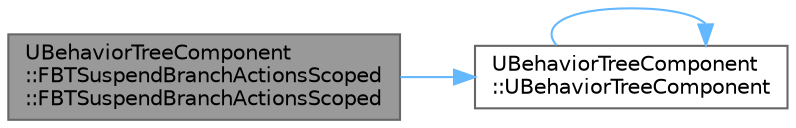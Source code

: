 digraph "UBehaviorTreeComponent::FBTSuspendBranchActionsScoped::FBTSuspendBranchActionsScoped"
{
 // INTERACTIVE_SVG=YES
 // LATEX_PDF_SIZE
  bgcolor="transparent";
  edge [fontname=Helvetica,fontsize=10,labelfontname=Helvetica,labelfontsize=10];
  node [fontname=Helvetica,fontsize=10,shape=box,height=0.2,width=0.4];
  rankdir="LR";
  Node1 [id="Node000001",label="UBehaviorTreeComponent\l::FBTSuspendBranchActionsScoped\l::FBTSuspendBranchActionsScoped",height=0.2,width=0.4,color="gray40", fillcolor="grey60", style="filled", fontcolor="black",tooltip=" "];
  Node1 -> Node2 [id="edge1_Node000001_Node000002",color="steelblue1",style="solid",tooltip=" "];
  Node2 [id="Node000002",label="UBehaviorTreeComponent\l::UBehaviorTreeComponent",height=0.2,width=0.4,color="grey40", fillcolor="white", style="filled",URL="$db/d0f/classUBehaviorTreeComponent.html#a96d0c68f2077138f3a4c99a5e18712c0",tooltip="DO NOT USE."];
  Node2 -> Node2 [id="edge2_Node000002_Node000002",color="steelblue1",style="solid",tooltip=" "];
}
